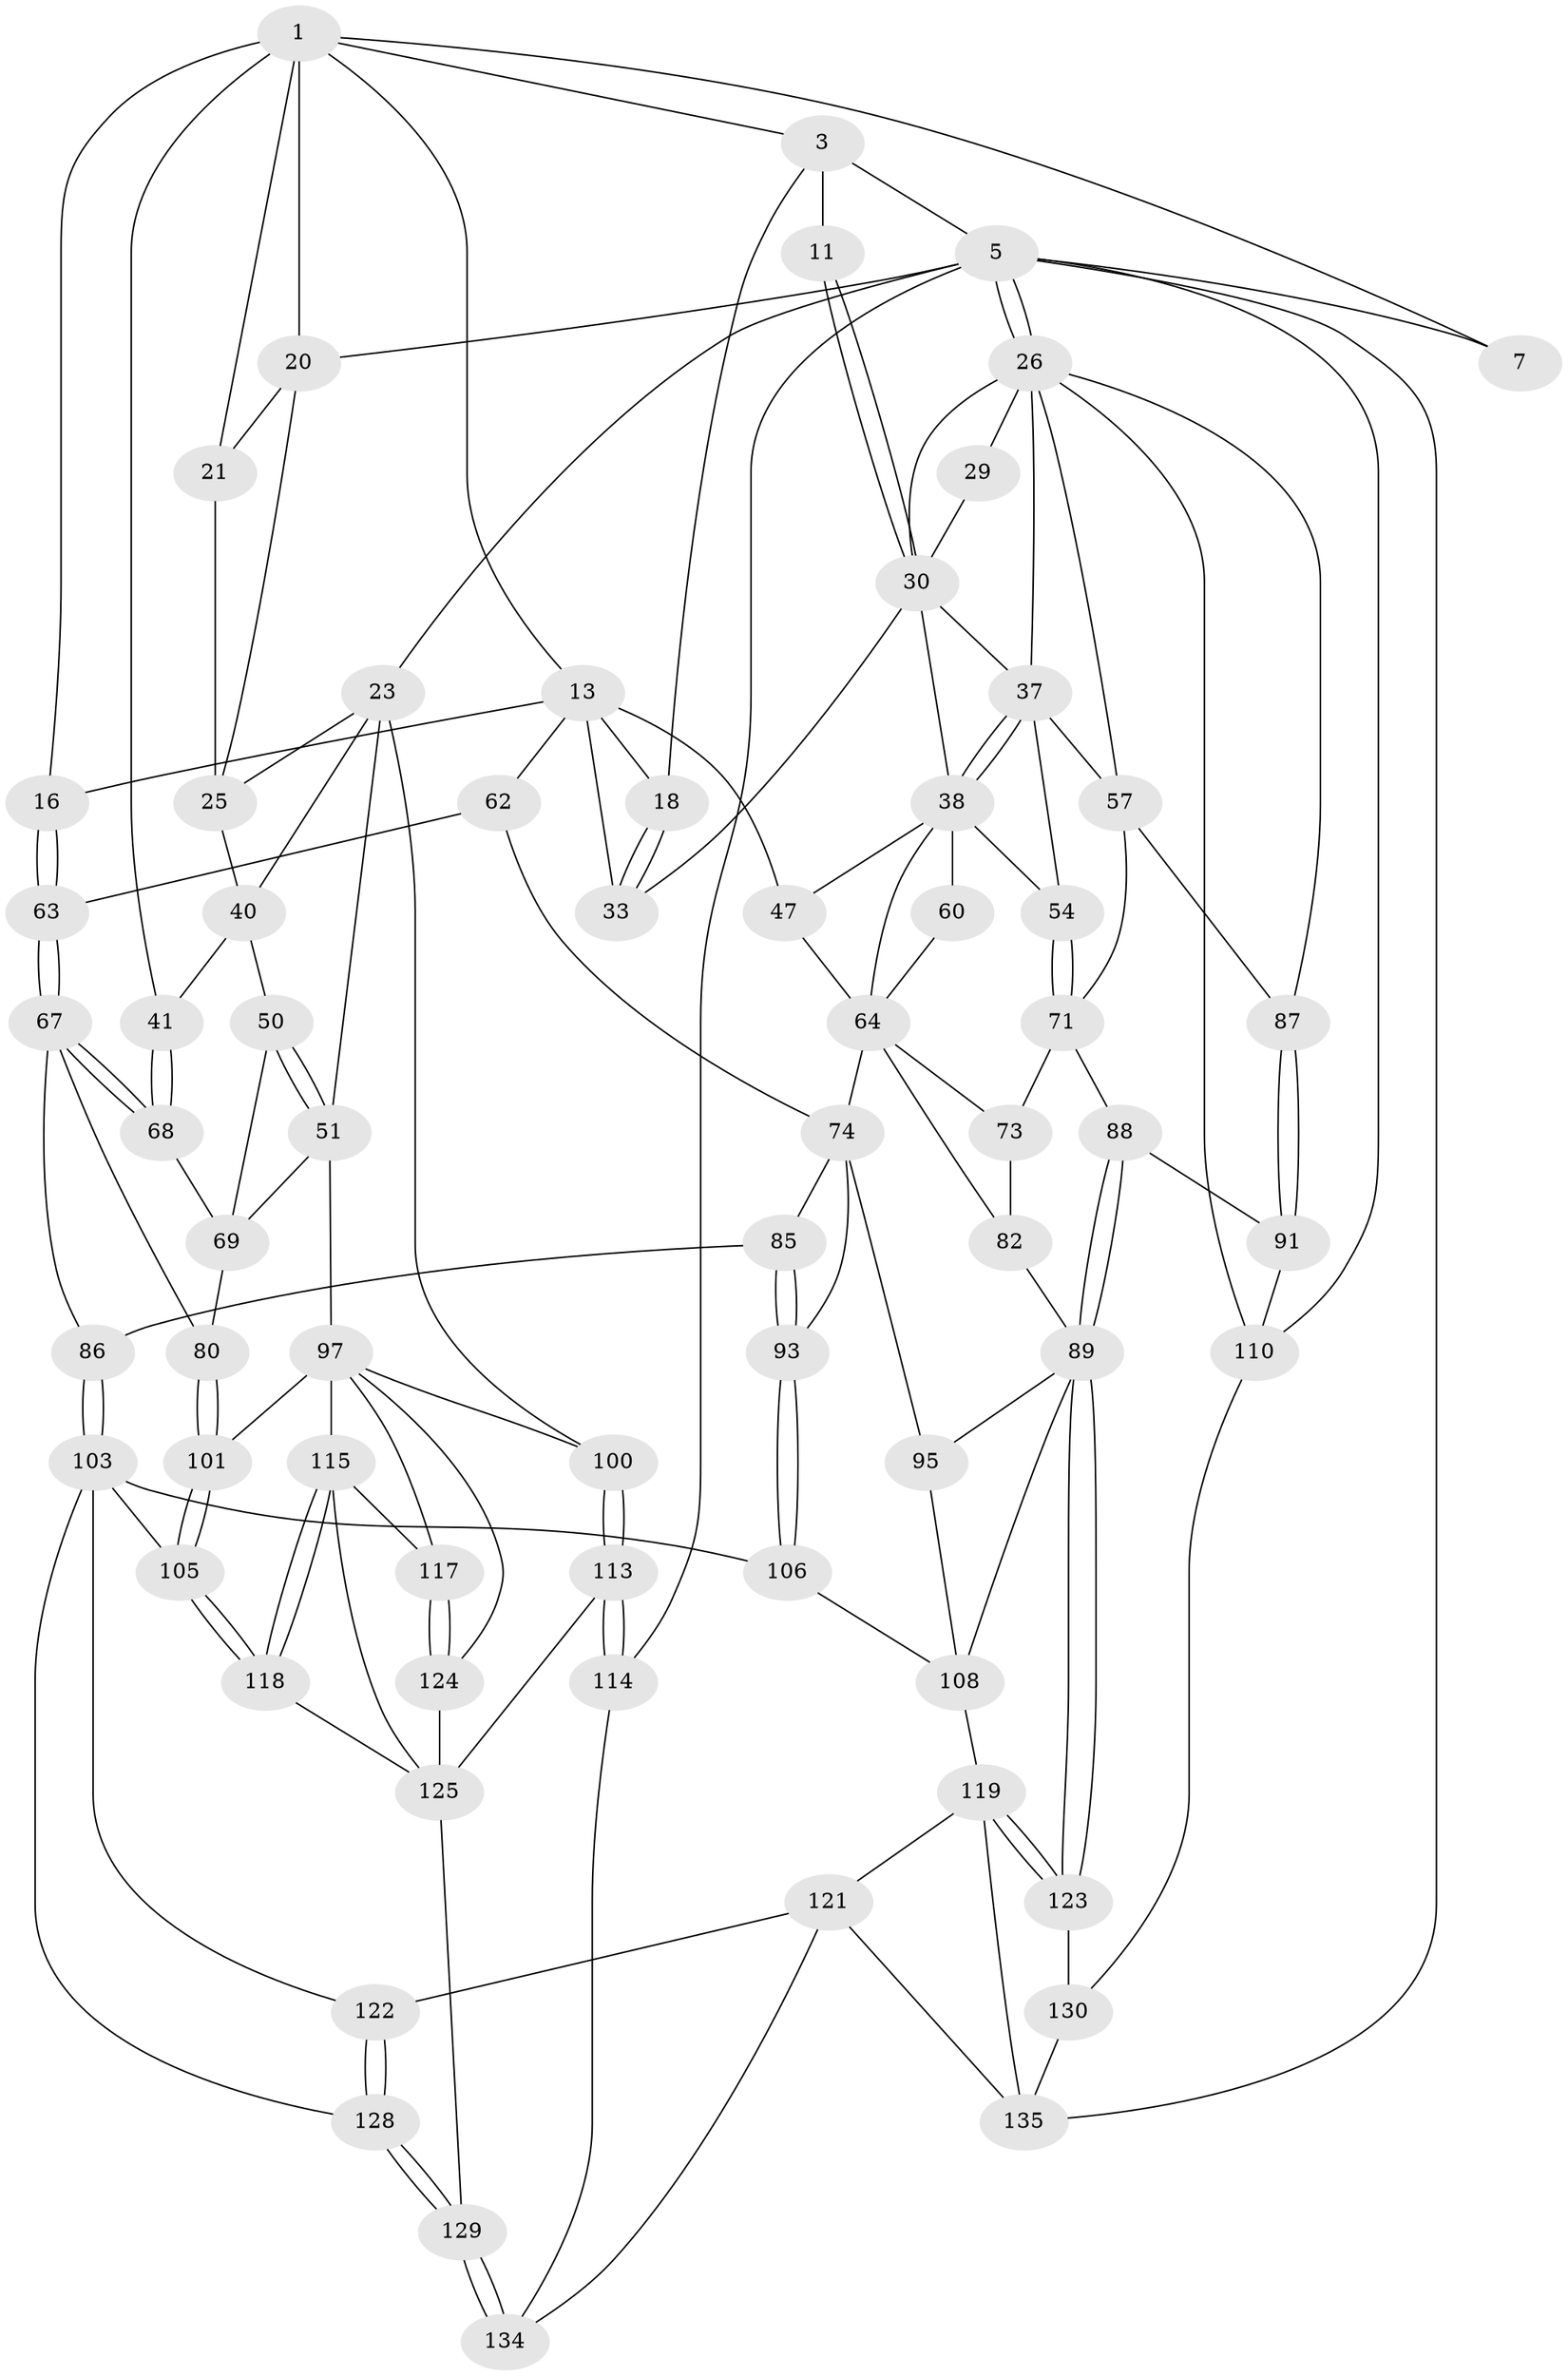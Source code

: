 // original degree distribution, {3: 0.014492753623188406, 4: 0.2318840579710145, 6: 0.21739130434782608, 5: 0.5362318840579711}
// Generated by graph-tools (version 1.1) at 2025/17/03/09/25 04:17:22]
// undirected, 69 vertices, 156 edges
graph export_dot {
graph [start="1"]
  node [color=gray90,style=filled];
  1 [pos="+0.2824391407420072+0",super="+2+8"];
  3 [pos="+0.4599950026002946+0",super="+4+12"];
  5 [pos="+1+0",super="+6+112"];
  7 [pos="+0.21556337909876777+0"];
  11 [pos="+0.768876560380648+0.08092413903699723"];
  13 [pos="+0.4830419335447564+0.09104686888314903",super="+14"];
  16 [pos="+0.29921354764040964+0.2865556314931388"];
  18 [pos="+0.6275102514966376+0.17426678378568575"];
  20 [pos="+0.07552527498915508+0.09470368884878631",super="+22"];
  21 [pos="+0.137336510319073+0.1938514291559719"];
  23 [pos="+0+0.23258224285133974",super="+24+52"];
  25 [pos="+0.0242348496733046+0.13498825778540036",super="+35"];
  26 [pos="+1+0",super="+58+27"];
  29 [pos="+0.8199151335187086+0.10161653106373968"];
  30 [pos="+0.7807959735674663+0.0875284086746771",super="+31"];
  33 [pos="+0.6516216275138355+0.25432013455646496"];
  37 [pos="+0.8537810937702273+0.3287424633996382",super="+45"];
  38 [pos="+0.8366785911004533+0.33576232950219315",super="+39+55"];
  40 [pos="+0+0.26470272391917293",super="+42"];
  41 [pos="+0.2204802761046062+0.35331747375236633"];
  47 [pos="+0.578626865992694+0.418434219334886",super="+48"];
  50 [pos="+0.04980901200744011+0.4395400205959192"];
  51 [pos="+4.2682636837829205e-05+0.500027840364309",super="+78"];
  54 [pos="+0.8717821174590923+0.51201356776513"];
  57 [pos="+1+0.4664474017648276",super="+81"];
  60 [pos="+0.7891674136696801+0.452572348589338"];
  62 [pos="+0.425305266920253+0.5265943664808443"];
  63 [pos="+0.3792011652991809+0.5336325275267132"];
  64 [pos="+0.6976258312560152+0.5073221832113028",super="+70+65"];
  67 [pos="+0.3579348074287416+0.5530552446213239",super="+79"];
  68 [pos="+0.20014654598885698+0.4116296737416969"];
  69 [pos="+0.1893255941098489+0.43054862396684995",super="+77"];
  71 [pos="+0.8600138945527496+0.544674454562389",super="+72"];
  73 [pos="+0.7636710238425141+0.5550143652293272"];
  74 [pos="+0.5440280535700242+0.5387039824644062",super="+75+84"];
  80 [pos="+0.25607186883888616+0.6016493416572567"];
  82 [pos="+0.7388339134715056+0.5864147186858384"];
  85 [pos="+0.43052742660880744+0.6358186649650126"];
  86 [pos="+0.3696935482018011+0.6219494653392356"];
  87 [pos="+0.917826320360391+0.6233989349431384"];
  88 [pos="+0.8156536282954046+0.7300081347896294"];
  89 [pos="+0.7887952592570981+0.7528430508134409",super="+90"];
  91 [pos="+0.9195510694154874+0.6940143140538091"];
  93 [pos="+0.487213350637637+0.7208444183345015"];
  95 [pos="+0.6761781006043343+0.6322815918572526",super="+96"];
  97 [pos="+0.07492169814526423+0.6592356396372356",super="+98+102"];
  100 [pos="+0+0.7445675880380734"];
  101 [pos="+0.2483241470305609+0.7102200309658041"];
  103 [pos="+0.375601612090458+0.7384172614624885",super="+104+107"];
  105 [pos="+0.2957166583359754+0.7412995163117215"];
  106 [pos="+0.4861204991006729+0.7288886313531127"];
  108 [pos="+0.6129929986663852+0.7384916626904963",super="+109"];
  110 [pos="+1+0.7694877904712506",super="+111"];
  113 [pos="+0+0.9464052939496992",super="+136"];
  114 [pos="+0+1",super="+137"];
  115 [pos="+0.1841285442112916+0.7756698567742957",super="+116"];
  117 [pos="+0.12106264609601598+0.7753021143137631"];
  118 [pos="+0.22800896857862146+0.86536159954296"];
  119 [pos="+0.6095555848848824+0.8305980076606423",super="+120"];
  121 [pos="+0.5027322600471824+0.8589204916841232",super="+133"];
  122 [pos="+0.4879278350651335+0.8386364591976915"];
  123 [pos="+0.7975569139320033+0.8496493676863283",super="+131"];
  124 [pos="+0.04176165036770278+0.8366130859350837"];
  125 [pos="+0.13612724097082843+0.9145942503762841",super="+127+126"];
  128 [pos="+0.3388310264453458+0.8796520036552992"];
  129 [pos="+0.30051040164713894+0.9549998185385561"];
  130 [pos="+0.8203259303726839+0.9004444761459967"];
  134 [pos="+0.40518917906651947+1"];
  135 [pos="+0.5160758774637451+1",super="+138"];
  1 -- 3;
  1 -- 13;
  1 -- 16;
  1 -- 20;
  1 -- 21;
  1 -- 7;
  1 -- 41;
  3 -- 11 [weight=2];
  3 -- 5;
  3 -- 18;
  5 -- 26;
  5 -- 26;
  5 -- 114 [weight=2];
  5 -- 20;
  5 -- 7;
  5 -- 23;
  5 -- 110;
  5 -- 135;
  11 -- 30;
  11 -- 30;
  13 -- 18;
  13 -- 33;
  13 -- 16;
  13 -- 62;
  13 -- 47 [weight=2];
  16 -- 63;
  16 -- 63;
  18 -- 33;
  18 -- 33;
  20 -- 25;
  20 -- 21;
  21 -- 25;
  23 -- 40;
  23 -- 25;
  23 -- 51;
  23 -- 100;
  25 -- 40;
  26 -- 110;
  26 -- 37;
  26 -- 87;
  26 -- 57;
  26 -- 29;
  26 -- 30;
  29 -- 30 [weight=2];
  30 -- 33;
  30 -- 37;
  30 -- 38;
  37 -- 38;
  37 -- 38;
  37 -- 57;
  37 -- 54;
  38 -- 64;
  38 -- 60 [weight=2];
  38 -- 47;
  38 -- 54;
  40 -- 41;
  40 -- 50;
  41 -- 68;
  41 -- 68;
  47 -- 64;
  50 -- 51;
  50 -- 51;
  50 -- 69;
  51 -- 97;
  51 -- 69;
  54 -- 71;
  54 -- 71;
  57 -- 87;
  57 -- 71;
  60 -- 64;
  62 -- 63;
  62 -- 74;
  63 -- 67;
  63 -- 67;
  64 -- 73;
  64 -- 82;
  64 -- 74 [weight=2];
  67 -- 68;
  67 -- 68;
  67 -- 80;
  67 -- 86;
  68 -- 69;
  69 -- 80;
  71 -- 88;
  71 -- 73;
  73 -- 82;
  74 -- 85;
  74 -- 93;
  74 -- 95 [weight=2];
  80 -- 101;
  80 -- 101;
  82 -- 89;
  85 -- 86;
  85 -- 93;
  85 -- 93;
  86 -- 103;
  86 -- 103;
  87 -- 91;
  87 -- 91;
  88 -- 89;
  88 -- 89;
  88 -- 91;
  89 -- 123;
  89 -- 123;
  89 -- 108;
  89 -- 95;
  91 -- 110;
  93 -- 106;
  93 -- 106;
  95 -- 108;
  97 -- 100;
  97 -- 124;
  97 -- 117;
  97 -- 115;
  97 -- 101;
  100 -- 113;
  100 -- 113;
  101 -- 105;
  101 -- 105;
  103 -- 128;
  103 -- 105;
  103 -- 106;
  103 -- 122;
  105 -- 118;
  105 -- 118;
  106 -- 108;
  108 -- 119;
  110 -- 130;
  113 -- 114 [weight=2];
  113 -- 114;
  113 -- 125;
  114 -- 134;
  115 -- 118;
  115 -- 118;
  115 -- 117;
  115 -- 125;
  117 -- 124;
  117 -- 124;
  118 -- 125;
  119 -- 123 [weight=2];
  119 -- 123;
  119 -- 135;
  119 -- 121;
  121 -- 122;
  121 -- 134;
  121 -- 135;
  122 -- 128;
  122 -- 128;
  123 -- 130;
  124 -- 125;
  125 -- 129;
  128 -- 129;
  128 -- 129;
  129 -- 134;
  129 -- 134;
  130 -- 135;
}
